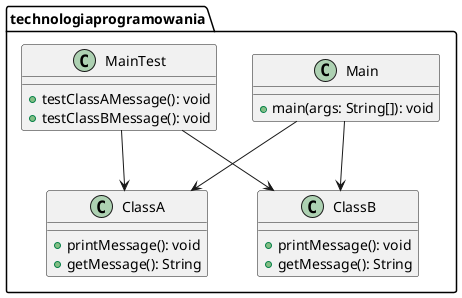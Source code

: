 @startuml
package technologiaprogramowania {
    class Main {
        +main(args: String[]): void
    }

    class MainTest {
        +testClassAMessage(): void
        +testClassBMessage(): void
    }

    class ClassA {
        +printMessage(): void
        +getMessage(): String
    }

    class ClassB {
        +printMessage(): void
        +getMessage(): String
    }

    Main --> ClassA
    Main --> ClassB
    MainTest --> ClassA
    MainTest --> ClassB
}
@enduml